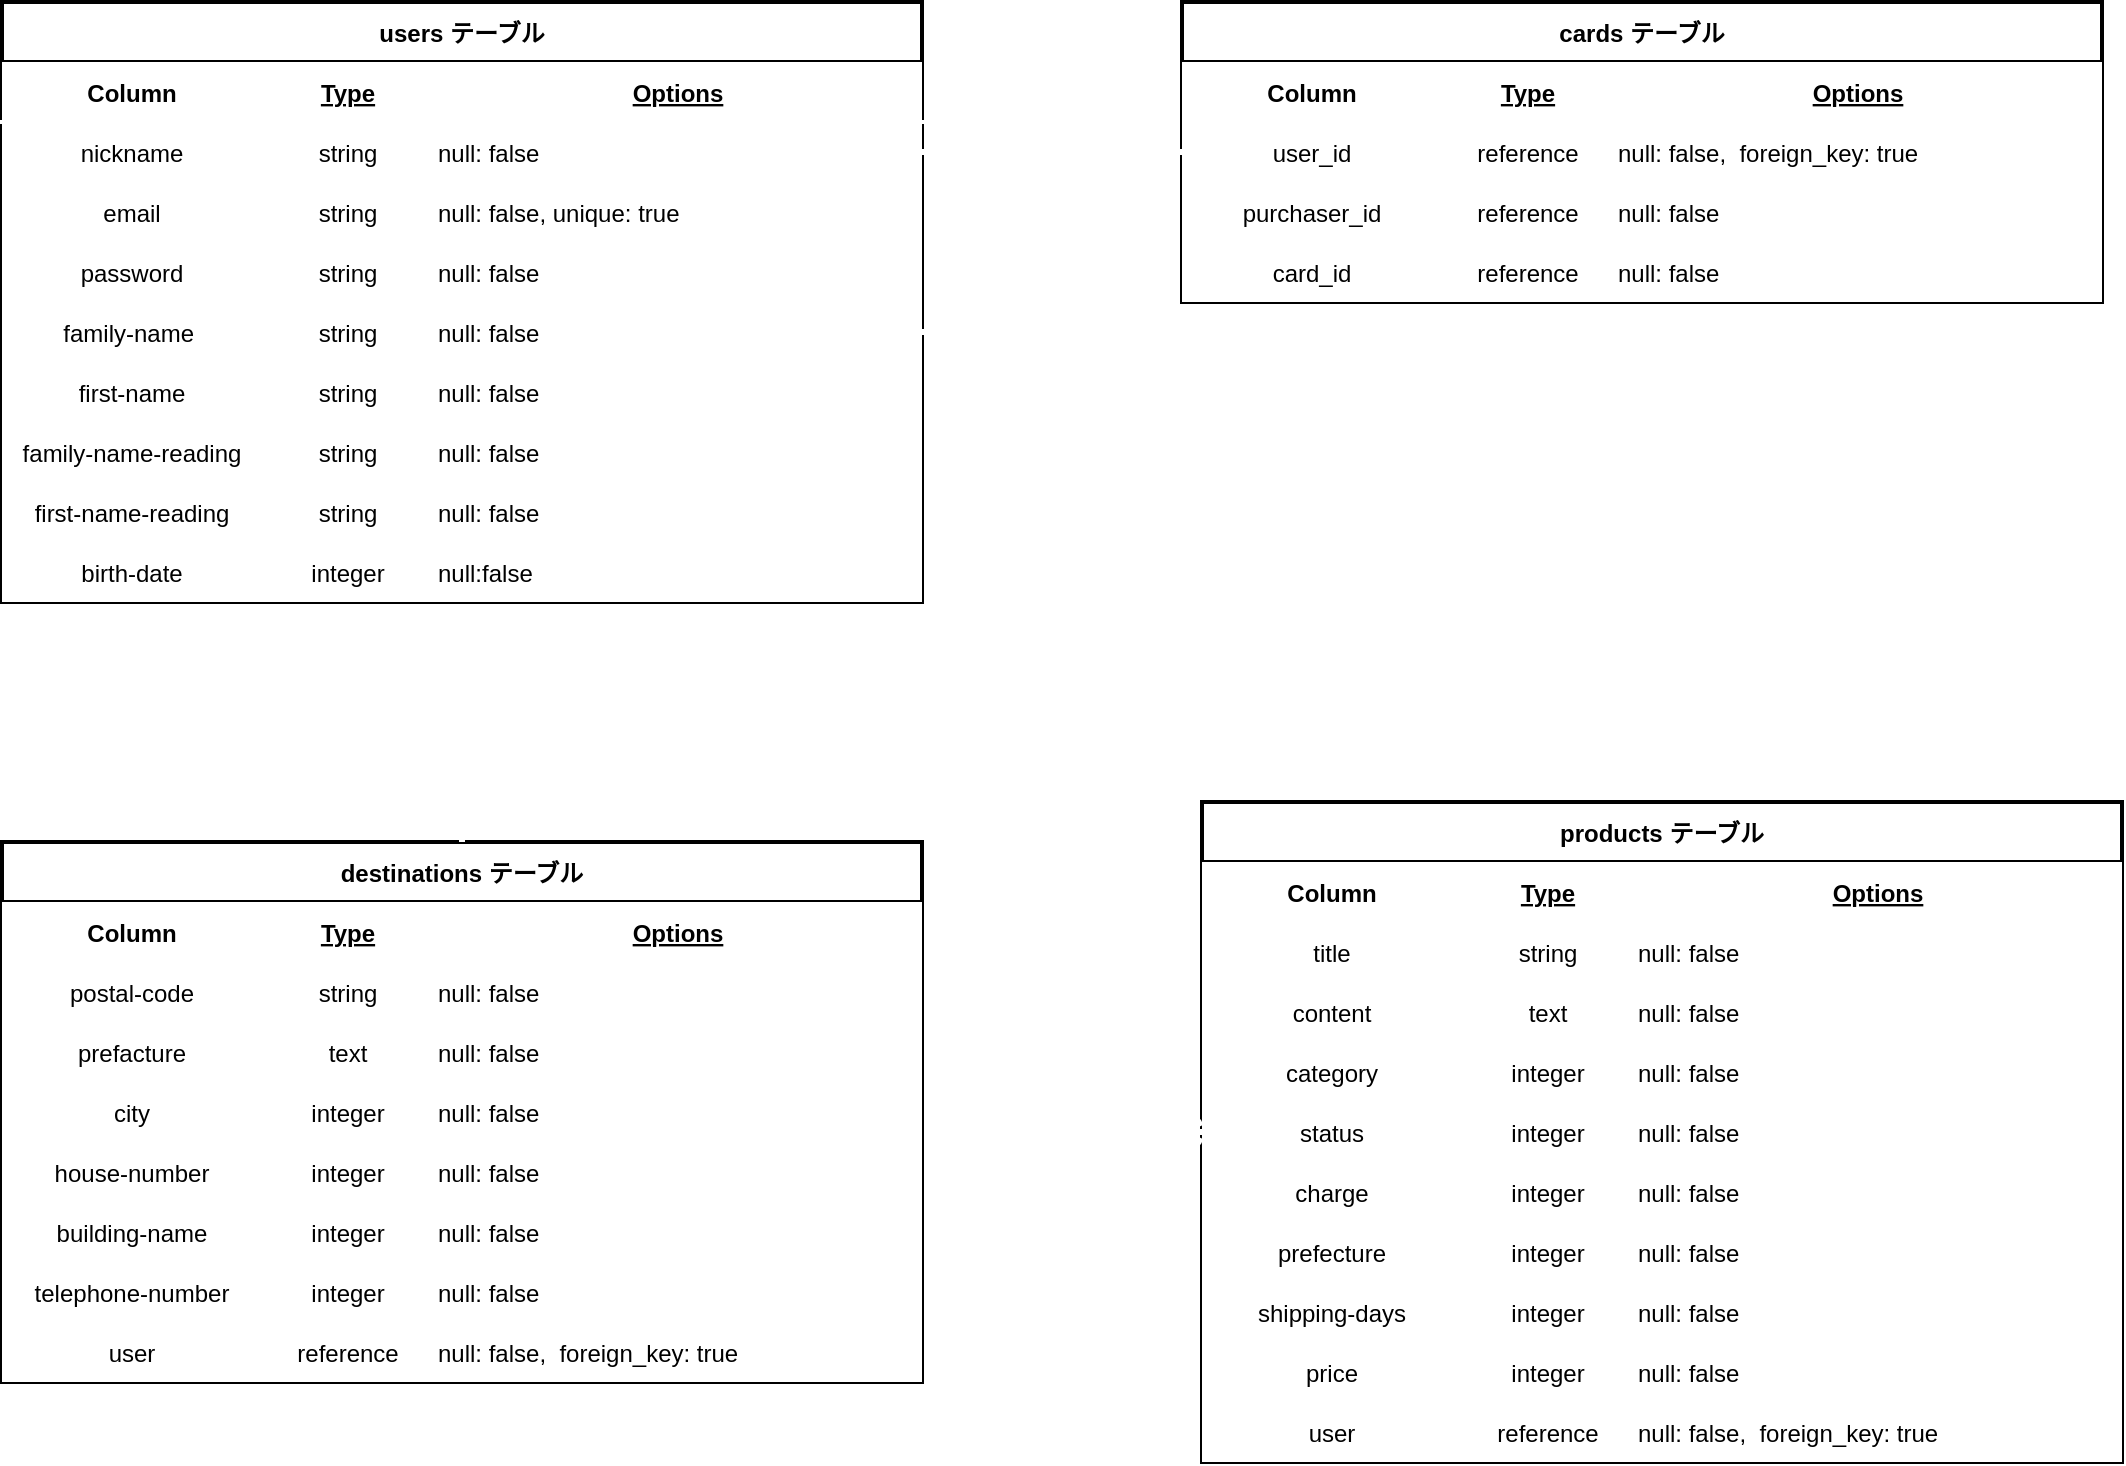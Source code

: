 <mxfile>
    <diagram id="tLEwSPBX2XLxRTHrnTl1" name="ページ1">
        <mxGraphModel dx="604" dy="427" grid="1" gridSize="10" guides="1" tooltips="1" connect="1" arrows="1" fold="1" page="1" pageScale="1" pageWidth="827" pageHeight="1169" math="0" shadow="0">
            <root>
                <mxCell id="0"/>
                <mxCell id="1" parent="0"/>
                <mxCell id="2" value="users テーブル" style="shape=table;startSize=30;container=1;collapsible=1;childLayout=tableLayout;fixedRows=1;rowLines=0;fontStyle=1;align=center;resizeLast=1;strokeWidth=2;" vertex="1" parent="1">
                    <mxGeometry x="20" y="40" width="460" height="300" as="geometry">
                        <mxRectangle x="20" y="40" width="120" height="30" as="alternateBounds"/>
                    </mxGeometry>
                </mxCell>
                <mxCell id="3" value="" style="shape=partialRectangle;collapsible=0;dropTarget=0;pointerEvents=0;top=0;left=0;bottom=1;right=0;points=[[0,0.5],[1,0.5]];portConstraint=eastwest;strokeWidth=2;strokeColor=#FFFFFF;" vertex="1" parent="2">
                    <mxGeometry y="30" width="460" height="30" as="geometry"/>
                </mxCell>
                <mxCell id="4" value="Column" style="shape=partialRectangle;connectable=0;top=0;left=0;bottom=0;right=0;fontStyle=1;overflow=hidden;strokeWidth=2;" vertex="1" parent="3">
                    <mxGeometry width="130" height="30" as="geometry">
                        <mxRectangle width="130" height="30" as="alternateBounds"/>
                    </mxGeometry>
                </mxCell>
                <mxCell id="5" value="Type" style="shape=partialRectangle;connectable=0;top=0;left=0;bottom=0;right=0;align=center;spacingLeft=6;fontStyle=5;overflow=hidden;shadow=0;strokeWidth=2;" vertex="1" parent="3">
                    <mxGeometry x="130" width="80" height="30" as="geometry">
                        <mxRectangle width="80" height="30" as="alternateBounds"/>
                    </mxGeometry>
                </mxCell>
                <mxCell id="24" value="Options" style="shape=partialRectangle;connectable=0;top=0;left=0;bottom=0;right=0;align=center;spacingLeft=6;fontStyle=5;overflow=hidden;strokeWidth=2;strokeColor=default;perimeterSpacing=2;" vertex="1" parent="3">
                    <mxGeometry x="210" width="250" height="30" as="geometry">
                        <mxRectangle width="250" height="30" as="alternateBounds"/>
                    </mxGeometry>
                </mxCell>
                <mxCell id="6" value="" style="shape=partialRectangle;collapsible=0;dropTarget=0;pointerEvents=0;top=0;left=0;bottom=0;right=0;points=[[0,0.5],[1,0.5]];portConstraint=eastwest;strokeWidth=2;" vertex="1" parent="2">
                    <mxGeometry y="60" width="460" height="30" as="geometry"/>
                </mxCell>
                <mxCell id="7" value="nickname" style="shape=partialRectangle;connectable=0;top=0;left=0;bottom=0;right=0;editable=1;overflow=hidden;strokeWidth=2;" vertex="1" parent="6">
                    <mxGeometry width="130" height="30" as="geometry">
                        <mxRectangle width="130" height="30" as="alternateBounds"/>
                    </mxGeometry>
                </mxCell>
                <mxCell id="8" value="string" style="shape=partialRectangle;connectable=0;top=0;left=0;bottom=0;right=0;align=center;spacingLeft=6;overflow=hidden;strokeWidth=2;" vertex="1" parent="6">
                    <mxGeometry x="130" width="80" height="30" as="geometry">
                        <mxRectangle width="80" height="30" as="alternateBounds"/>
                    </mxGeometry>
                </mxCell>
                <mxCell id="25" value="null: false" style="shape=partialRectangle;connectable=0;top=0;left=0;bottom=0;right=0;align=left;spacingLeft=6;overflow=hidden;strokeWidth=2;" vertex="1" parent="6">
                    <mxGeometry x="210" width="250" height="30" as="geometry">
                        <mxRectangle width="250" height="30" as="alternateBounds"/>
                    </mxGeometry>
                </mxCell>
                <mxCell id="9" value="" style="shape=partialRectangle;collapsible=0;dropTarget=0;pointerEvents=0;top=0;left=0;bottom=0;right=0;points=[[0,0.5],[1,0.5]];portConstraint=eastwest;strokeWidth=2;" vertex="1" parent="2">
                    <mxGeometry y="90" width="460" height="30" as="geometry"/>
                </mxCell>
                <mxCell id="10" value="email" style="shape=partialRectangle;connectable=0;top=0;left=0;bottom=0;right=0;editable=1;overflow=hidden;strokeWidth=2;" vertex="1" parent="9">
                    <mxGeometry width="130" height="30" as="geometry">
                        <mxRectangle width="130" height="30" as="alternateBounds"/>
                    </mxGeometry>
                </mxCell>
                <mxCell id="11" value="string" style="shape=partialRectangle;connectable=0;top=0;left=0;bottom=0;right=0;align=center;spacingLeft=6;overflow=hidden;strokeWidth=2;" vertex="1" parent="9">
                    <mxGeometry x="130" width="80" height="30" as="geometry">
                        <mxRectangle width="80" height="30" as="alternateBounds"/>
                    </mxGeometry>
                </mxCell>
                <mxCell id="26" value="null: false, unique: true" style="shape=partialRectangle;connectable=0;top=0;left=0;bottom=0;right=0;align=left;spacingLeft=6;overflow=hidden;strokeWidth=2;" vertex="1" parent="9">
                    <mxGeometry x="210" width="250" height="30" as="geometry">
                        <mxRectangle width="250" height="30" as="alternateBounds"/>
                    </mxGeometry>
                </mxCell>
                <mxCell id="12" value="" style="shape=partialRectangle;collapsible=0;dropTarget=0;pointerEvents=0;top=0;left=0;bottom=0;right=0;points=[[0,0.5],[1,0.5]];portConstraint=eastwest;strokeWidth=2;" vertex="1" parent="2">
                    <mxGeometry y="120" width="460" height="30" as="geometry"/>
                </mxCell>
                <mxCell id="13" value="password" style="shape=partialRectangle;connectable=0;top=0;left=0;bottom=0;right=0;editable=1;overflow=hidden;strokeWidth=2;" vertex="1" parent="12">
                    <mxGeometry width="130" height="30" as="geometry">
                        <mxRectangle width="130" height="30" as="alternateBounds"/>
                    </mxGeometry>
                </mxCell>
                <mxCell id="14" value="string" style="shape=partialRectangle;connectable=0;top=0;left=0;bottom=0;right=0;align=center;spacingLeft=6;overflow=hidden;strokeWidth=2;" vertex="1" parent="12">
                    <mxGeometry x="130" width="80" height="30" as="geometry">
                        <mxRectangle width="80" height="30" as="alternateBounds"/>
                    </mxGeometry>
                </mxCell>
                <mxCell id="27" value="null: false" style="shape=partialRectangle;connectable=0;top=0;left=0;bottom=0;right=0;align=left;spacingLeft=6;overflow=hidden;strokeWidth=2;" vertex="1" parent="12">
                    <mxGeometry x="210" width="250" height="30" as="geometry">
                        <mxRectangle width="250" height="30" as="alternateBounds"/>
                    </mxGeometry>
                </mxCell>
                <mxCell id="15" style="shape=partialRectangle;collapsible=0;dropTarget=0;pointerEvents=0;top=0;left=0;bottom=0;right=0;points=[[0,0.5],[1,0.5]];portConstraint=eastwest;strokeWidth=2;" vertex="1" parent="2">
                    <mxGeometry y="150" width="460" height="30" as="geometry"/>
                </mxCell>
                <mxCell id="16" value="family-name " style="shape=partialRectangle;connectable=0;top=0;left=0;bottom=0;right=0;editable=1;overflow=hidden;strokeWidth=2;" vertex="1" parent="15">
                    <mxGeometry width="130" height="30" as="geometry">
                        <mxRectangle width="130" height="30" as="alternateBounds"/>
                    </mxGeometry>
                </mxCell>
                <mxCell id="17" value="string" style="shape=partialRectangle;connectable=0;top=0;left=0;bottom=0;right=0;align=center;spacingLeft=6;overflow=hidden;strokeWidth=2;" vertex="1" parent="15">
                    <mxGeometry x="130" width="80" height="30" as="geometry">
                        <mxRectangle width="80" height="30" as="alternateBounds"/>
                    </mxGeometry>
                </mxCell>
                <mxCell id="28" value="null: false" style="shape=partialRectangle;connectable=0;top=0;left=0;bottom=0;right=0;align=left;spacingLeft=6;overflow=hidden;strokeWidth=2;" vertex="1" parent="15">
                    <mxGeometry x="210" width="250" height="30" as="geometry">
                        <mxRectangle width="250" height="30" as="alternateBounds"/>
                    </mxGeometry>
                </mxCell>
                <mxCell id="21" style="shape=partialRectangle;collapsible=0;dropTarget=0;pointerEvents=0;top=0;left=0;bottom=0;right=0;points=[[0,0.5],[1,0.5]];portConstraint=eastwest;strokeWidth=2;" vertex="1" parent="2">
                    <mxGeometry y="180" width="460" height="30" as="geometry"/>
                </mxCell>
                <mxCell id="22" value="first-name" style="shape=partialRectangle;connectable=0;top=0;left=0;bottom=0;right=0;editable=1;overflow=hidden;strokeWidth=2;" vertex="1" parent="21">
                    <mxGeometry width="130" height="30" as="geometry">
                        <mxRectangle width="130" height="30" as="alternateBounds"/>
                    </mxGeometry>
                </mxCell>
                <mxCell id="23" value="string" style="shape=partialRectangle;connectable=0;top=0;left=0;bottom=0;right=0;align=center;spacingLeft=6;overflow=hidden;strokeWidth=2;" vertex="1" parent="21">
                    <mxGeometry x="130" width="80" height="30" as="geometry">
                        <mxRectangle width="80" height="30" as="alternateBounds"/>
                    </mxGeometry>
                </mxCell>
                <mxCell id="29" value="null: false" style="shape=partialRectangle;connectable=0;top=0;left=0;bottom=0;right=0;align=left;spacingLeft=6;overflow=hidden;strokeWidth=2;" vertex="1" parent="21">
                    <mxGeometry x="210" width="250" height="30" as="geometry">
                        <mxRectangle width="250" height="30" as="alternateBounds"/>
                    </mxGeometry>
                </mxCell>
                <mxCell id="18" style="shape=partialRectangle;collapsible=0;dropTarget=0;pointerEvents=0;top=0;left=0;bottom=0;right=0;points=[[0,0.5],[1,0.5]];portConstraint=eastwest;strokeWidth=2;" vertex="1" parent="2">
                    <mxGeometry y="210" width="460" height="30" as="geometry"/>
                </mxCell>
                <mxCell id="19" value="family-name-reading" style="shape=partialRectangle;connectable=0;top=0;left=0;bottom=0;right=0;editable=1;overflow=hidden;strokeWidth=2;" vertex="1" parent="18">
                    <mxGeometry width="130" height="30" as="geometry">
                        <mxRectangle width="130" height="30" as="alternateBounds"/>
                    </mxGeometry>
                </mxCell>
                <mxCell id="20" value="string" style="shape=partialRectangle;connectable=0;top=0;left=0;bottom=0;right=0;align=center;spacingLeft=6;overflow=hidden;strokeWidth=2;" vertex="1" parent="18">
                    <mxGeometry x="130" width="80" height="30" as="geometry">
                        <mxRectangle width="80" height="30" as="alternateBounds"/>
                    </mxGeometry>
                </mxCell>
                <mxCell id="30" value="null: false" style="shape=partialRectangle;connectable=0;top=0;left=0;bottom=0;right=0;align=left;spacingLeft=6;overflow=hidden;strokeWidth=2;" vertex="1" parent="18">
                    <mxGeometry x="210" width="250" height="30" as="geometry">
                        <mxRectangle width="250" height="30" as="alternateBounds"/>
                    </mxGeometry>
                </mxCell>
                <mxCell id="59" style="shape=partialRectangle;collapsible=0;dropTarget=0;pointerEvents=0;top=0;left=0;bottom=0;right=0;points=[[0,0.5],[1,0.5]];portConstraint=eastwest;strokeWidth=2;" vertex="1" parent="2">
                    <mxGeometry y="240" width="460" height="30" as="geometry"/>
                </mxCell>
                <mxCell id="60" value="first-name-reading" style="shape=partialRectangle;connectable=0;top=0;left=0;bottom=0;right=0;editable=1;overflow=hidden;strokeWidth=2;" vertex="1" parent="59">
                    <mxGeometry width="130" height="30" as="geometry">
                        <mxRectangle width="130" height="30" as="alternateBounds"/>
                    </mxGeometry>
                </mxCell>
                <mxCell id="61" value="string" style="shape=partialRectangle;connectable=0;top=0;left=0;bottom=0;right=0;align=center;spacingLeft=6;overflow=hidden;strokeWidth=2;" vertex="1" parent="59">
                    <mxGeometry x="130" width="80" height="30" as="geometry">
                        <mxRectangle width="80" height="30" as="alternateBounds"/>
                    </mxGeometry>
                </mxCell>
                <mxCell id="62" value="null: false" style="shape=partialRectangle;connectable=0;top=0;left=0;bottom=0;right=0;align=left;spacingLeft=6;overflow=hidden;strokeWidth=2;" vertex="1" parent="59">
                    <mxGeometry x="210" width="250" height="30" as="geometry">
                        <mxRectangle width="250" height="30" as="alternateBounds"/>
                    </mxGeometry>
                </mxCell>
                <mxCell id="63" style="shape=partialRectangle;collapsible=0;dropTarget=0;pointerEvents=0;top=0;left=0;bottom=0;right=0;points=[[0,0.5],[1,0.5]];portConstraint=eastwest;strokeWidth=2;" vertex="1" parent="2">
                    <mxGeometry y="270" width="460" height="30" as="geometry"/>
                </mxCell>
                <mxCell id="64" value="birth-date" style="shape=partialRectangle;connectable=0;top=0;left=0;bottom=0;right=0;editable=1;overflow=hidden;strokeWidth=2;" vertex="1" parent="63">
                    <mxGeometry width="130" height="30" as="geometry">
                        <mxRectangle width="130" height="30" as="alternateBounds"/>
                    </mxGeometry>
                </mxCell>
                <mxCell id="65" value="integer" style="shape=partialRectangle;connectable=0;top=0;left=0;bottom=0;right=0;align=center;spacingLeft=6;overflow=hidden;strokeWidth=2;" vertex="1" parent="63">
                    <mxGeometry x="130" width="80" height="30" as="geometry">
                        <mxRectangle width="80" height="30" as="alternateBounds"/>
                    </mxGeometry>
                </mxCell>
                <mxCell id="66" value="null:false" style="shape=partialRectangle;connectable=0;top=0;left=0;bottom=0;right=0;align=left;spacingLeft=6;overflow=hidden;strokeWidth=2;" vertex="1" parent="63">
                    <mxGeometry x="210" width="250" height="30" as="geometry">
                        <mxRectangle width="250" height="30" as="alternateBounds"/>
                    </mxGeometry>
                </mxCell>
                <mxCell id="67" value="products テーブル" style="shape=table;startSize=30;container=1;collapsible=1;childLayout=tableLayout;fixedRows=1;rowLines=0;fontStyle=1;align=center;resizeLast=1;strokeWidth=2;" vertex="1" parent="1">
                    <mxGeometry x="620" y="440" width="460" height="330" as="geometry"/>
                </mxCell>
                <mxCell id="68" value="" style="shape=partialRectangle;collapsible=0;dropTarget=0;pointerEvents=0;top=0;left=0;bottom=1;right=0;points=[[0,0.5],[1,0.5]];portConstraint=eastwest;strokeWidth=2;" vertex="1" parent="67">
                    <mxGeometry y="30" width="460" height="30" as="geometry"/>
                </mxCell>
                <mxCell id="69" value="Column" style="shape=partialRectangle;connectable=0;top=0;left=0;bottom=0;right=0;fontStyle=1;overflow=hidden;strokeWidth=2;" vertex="1" parent="68">
                    <mxGeometry width="130" height="30" as="geometry">
                        <mxRectangle width="130" height="30" as="alternateBounds"/>
                    </mxGeometry>
                </mxCell>
                <mxCell id="70" value="Type" style="shape=partialRectangle;connectable=0;top=0;left=0;bottom=0;right=0;align=center;spacingLeft=6;fontStyle=5;overflow=hidden;shadow=0;strokeWidth=2;" vertex="1" parent="68">
                    <mxGeometry x="130" width="80" height="30" as="geometry">
                        <mxRectangle width="80" height="30" as="alternateBounds"/>
                    </mxGeometry>
                </mxCell>
                <mxCell id="71" value="Options" style="shape=partialRectangle;connectable=0;top=0;left=0;bottom=0;right=0;align=center;spacingLeft=6;fontStyle=5;overflow=hidden;strokeWidth=2;" vertex="1" parent="68">
                    <mxGeometry x="210" width="250" height="30" as="geometry">
                        <mxRectangle width="250" height="30" as="alternateBounds"/>
                    </mxGeometry>
                </mxCell>
                <mxCell id="72" value="" style="shape=partialRectangle;collapsible=0;dropTarget=0;pointerEvents=0;top=0;left=0;bottom=0;right=0;points=[[0,0.5],[1,0.5]];portConstraint=eastwest;strokeWidth=2;" vertex="1" parent="67">
                    <mxGeometry y="60" width="460" height="30" as="geometry"/>
                </mxCell>
                <mxCell id="73" value="title" style="shape=partialRectangle;connectable=0;top=0;left=0;bottom=0;right=0;editable=1;overflow=hidden;strokeWidth=2;" vertex="1" parent="72">
                    <mxGeometry width="130" height="30" as="geometry">
                        <mxRectangle width="130" height="30" as="alternateBounds"/>
                    </mxGeometry>
                </mxCell>
                <mxCell id="74" value="string" style="shape=partialRectangle;connectable=0;top=0;left=0;bottom=0;right=0;align=center;spacingLeft=6;overflow=hidden;strokeWidth=2;" vertex="1" parent="72">
                    <mxGeometry x="130" width="80" height="30" as="geometry">
                        <mxRectangle width="80" height="30" as="alternateBounds"/>
                    </mxGeometry>
                </mxCell>
                <mxCell id="75" value="null: false" style="shape=partialRectangle;connectable=0;top=0;left=0;bottom=0;right=0;align=left;spacingLeft=6;overflow=hidden;strokeWidth=2;" vertex="1" parent="72">
                    <mxGeometry x="210" width="250" height="30" as="geometry">
                        <mxRectangle width="250" height="30" as="alternateBounds"/>
                    </mxGeometry>
                </mxCell>
                <mxCell id="76" value="" style="shape=partialRectangle;collapsible=0;dropTarget=0;pointerEvents=0;top=0;left=0;bottom=0;right=0;points=[[0,0.5],[1,0.5]];portConstraint=eastwest;strokeWidth=2;" vertex="1" parent="67">
                    <mxGeometry y="90" width="460" height="30" as="geometry"/>
                </mxCell>
                <mxCell id="77" value="content" style="shape=partialRectangle;connectable=0;top=0;left=0;bottom=0;right=0;editable=1;overflow=hidden;strokeWidth=2;" vertex="1" parent="76">
                    <mxGeometry width="130" height="30" as="geometry">
                        <mxRectangle width="130" height="30" as="alternateBounds"/>
                    </mxGeometry>
                </mxCell>
                <mxCell id="78" value="text" style="shape=partialRectangle;connectable=0;top=0;left=0;bottom=0;right=0;align=center;spacingLeft=6;overflow=hidden;strokeWidth=2;" vertex="1" parent="76">
                    <mxGeometry x="130" width="80" height="30" as="geometry">
                        <mxRectangle width="80" height="30" as="alternateBounds"/>
                    </mxGeometry>
                </mxCell>
                <mxCell id="79" value="null: false" style="shape=partialRectangle;connectable=0;top=0;left=0;bottom=0;right=0;align=left;spacingLeft=6;overflow=hidden;strokeWidth=2;" vertex="1" parent="76">
                    <mxGeometry x="210" width="250" height="30" as="geometry">
                        <mxRectangle width="250" height="30" as="alternateBounds"/>
                    </mxGeometry>
                </mxCell>
                <mxCell id="80" value="" style="shape=partialRectangle;collapsible=0;dropTarget=0;pointerEvents=0;top=0;left=0;bottom=0;right=0;points=[[0,0.5],[1,0.5]];portConstraint=eastwest;strokeWidth=2;" vertex="1" parent="67">
                    <mxGeometry y="120" width="460" height="30" as="geometry"/>
                </mxCell>
                <mxCell id="81" value="category" style="shape=partialRectangle;connectable=0;top=0;left=0;bottom=0;right=0;editable=1;overflow=hidden;strokeWidth=2;" vertex="1" parent="80">
                    <mxGeometry width="130" height="30" as="geometry">
                        <mxRectangle width="130" height="30" as="alternateBounds"/>
                    </mxGeometry>
                </mxCell>
                <mxCell id="82" value="integer" style="shape=partialRectangle;connectable=0;top=0;left=0;bottom=0;right=0;align=center;spacingLeft=6;overflow=hidden;strokeWidth=2;" vertex="1" parent="80">
                    <mxGeometry x="130" width="80" height="30" as="geometry">
                        <mxRectangle width="80" height="30" as="alternateBounds"/>
                    </mxGeometry>
                </mxCell>
                <mxCell id="83" value="null: false" style="shape=partialRectangle;connectable=0;top=0;left=0;bottom=0;right=0;align=left;spacingLeft=6;overflow=hidden;strokeWidth=2;" vertex="1" parent="80">
                    <mxGeometry x="210" width="250" height="30" as="geometry">
                        <mxRectangle width="250" height="30" as="alternateBounds"/>
                    </mxGeometry>
                </mxCell>
                <mxCell id="84" style="shape=partialRectangle;collapsible=0;dropTarget=0;pointerEvents=0;top=0;left=0;bottom=0;right=0;points=[[0,0.5],[1,0.5]];portConstraint=eastwest;strokeWidth=2;" vertex="1" parent="67">
                    <mxGeometry y="150" width="460" height="30" as="geometry"/>
                </mxCell>
                <mxCell id="85" value="status" style="shape=partialRectangle;connectable=0;top=0;left=0;bottom=0;right=0;editable=1;overflow=hidden;strokeWidth=2;" vertex="1" parent="84">
                    <mxGeometry width="130" height="30" as="geometry">
                        <mxRectangle width="130" height="30" as="alternateBounds"/>
                    </mxGeometry>
                </mxCell>
                <mxCell id="86" value="integer" style="shape=partialRectangle;connectable=0;top=0;left=0;bottom=0;right=0;align=center;spacingLeft=6;overflow=hidden;strokeWidth=2;" vertex="1" parent="84">
                    <mxGeometry x="130" width="80" height="30" as="geometry">
                        <mxRectangle width="80" height="30" as="alternateBounds"/>
                    </mxGeometry>
                </mxCell>
                <mxCell id="87" value="null: false" style="shape=partialRectangle;connectable=0;top=0;left=0;bottom=0;right=0;align=left;spacingLeft=6;overflow=hidden;strokeWidth=2;" vertex="1" parent="84">
                    <mxGeometry x="210" width="250" height="30" as="geometry">
                        <mxRectangle width="250" height="30" as="alternateBounds"/>
                    </mxGeometry>
                </mxCell>
                <mxCell id="88" style="shape=partialRectangle;collapsible=0;dropTarget=0;pointerEvents=0;top=0;left=0;bottom=0;right=0;points=[[0,0.5],[1,0.5]];portConstraint=eastwest;strokeWidth=2;" vertex="1" parent="67">
                    <mxGeometry y="180" width="460" height="30" as="geometry"/>
                </mxCell>
                <mxCell id="89" value="charge" style="shape=partialRectangle;connectable=0;top=0;left=0;bottom=0;right=0;editable=1;overflow=hidden;strokeWidth=2;" vertex="1" parent="88">
                    <mxGeometry width="130" height="30" as="geometry">
                        <mxRectangle width="130" height="30" as="alternateBounds"/>
                    </mxGeometry>
                </mxCell>
                <mxCell id="90" value="integer" style="shape=partialRectangle;connectable=0;top=0;left=0;bottom=0;right=0;align=center;spacingLeft=6;overflow=hidden;strokeWidth=2;" vertex="1" parent="88">
                    <mxGeometry x="130" width="80" height="30" as="geometry">
                        <mxRectangle width="80" height="30" as="alternateBounds"/>
                    </mxGeometry>
                </mxCell>
                <mxCell id="91" value="null: false" style="shape=partialRectangle;connectable=0;top=0;left=0;bottom=0;right=0;align=left;spacingLeft=6;overflow=hidden;strokeWidth=2;" vertex="1" parent="88">
                    <mxGeometry x="210" width="250" height="30" as="geometry">
                        <mxRectangle width="250" height="30" as="alternateBounds"/>
                    </mxGeometry>
                </mxCell>
                <mxCell id="92" style="shape=partialRectangle;collapsible=0;dropTarget=0;pointerEvents=0;top=0;left=0;bottom=0;right=0;points=[[0,0.5],[1,0.5]];portConstraint=eastwest;strokeWidth=2;" vertex="1" parent="67">
                    <mxGeometry y="210" width="460" height="30" as="geometry"/>
                </mxCell>
                <mxCell id="93" value="prefecture" style="shape=partialRectangle;connectable=0;top=0;left=0;bottom=0;right=0;editable=1;overflow=hidden;strokeWidth=2;" vertex="1" parent="92">
                    <mxGeometry width="130" height="30" as="geometry">
                        <mxRectangle width="130" height="30" as="alternateBounds"/>
                    </mxGeometry>
                </mxCell>
                <mxCell id="94" value="integer" style="shape=partialRectangle;connectable=0;top=0;left=0;bottom=0;right=0;align=center;spacingLeft=6;overflow=hidden;strokeWidth=2;" vertex="1" parent="92">
                    <mxGeometry x="130" width="80" height="30" as="geometry">
                        <mxRectangle width="80" height="30" as="alternateBounds"/>
                    </mxGeometry>
                </mxCell>
                <mxCell id="95" value="null: false" style="shape=partialRectangle;connectable=0;top=0;left=0;bottom=0;right=0;align=left;spacingLeft=6;overflow=hidden;strokeWidth=2;" vertex="1" parent="92">
                    <mxGeometry x="210" width="250" height="30" as="geometry">
                        <mxRectangle width="250" height="30" as="alternateBounds"/>
                    </mxGeometry>
                </mxCell>
                <mxCell id="96" style="shape=partialRectangle;collapsible=0;dropTarget=0;pointerEvents=0;top=0;left=0;bottom=0;right=0;points=[[0,0.5],[1,0.5]];portConstraint=eastwest;strokeWidth=2;" vertex="1" parent="67">
                    <mxGeometry y="240" width="460" height="30" as="geometry"/>
                </mxCell>
                <mxCell id="97" value="shipping-days" style="shape=partialRectangle;connectable=0;top=0;left=0;bottom=0;right=0;editable=1;overflow=hidden;strokeWidth=2;" vertex="1" parent="96">
                    <mxGeometry width="130" height="30" as="geometry">
                        <mxRectangle width="130" height="30" as="alternateBounds"/>
                    </mxGeometry>
                </mxCell>
                <mxCell id="98" value="integer" style="shape=partialRectangle;connectable=0;top=0;left=0;bottom=0;right=0;align=center;spacingLeft=6;overflow=hidden;strokeWidth=2;" vertex="1" parent="96">
                    <mxGeometry x="130" width="80" height="30" as="geometry">
                        <mxRectangle width="80" height="30" as="alternateBounds"/>
                    </mxGeometry>
                </mxCell>
                <mxCell id="99" value="null: false" style="shape=partialRectangle;connectable=0;top=0;left=0;bottom=0;right=0;align=left;spacingLeft=6;overflow=hidden;strokeWidth=2;" vertex="1" parent="96">
                    <mxGeometry x="210" width="250" height="30" as="geometry">
                        <mxRectangle width="250" height="30" as="alternateBounds"/>
                    </mxGeometry>
                </mxCell>
                <mxCell id="100" style="shape=partialRectangle;collapsible=0;dropTarget=0;pointerEvents=0;top=0;left=0;bottom=0;right=0;points=[[0,0.5],[1,0.5]];portConstraint=eastwest;strokeWidth=2;" vertex="1" parent="67">
                    <mxGeometry y="270" width="460" height="30" as="geometry"/>
                </mxCell>
                <mxCell id="101" value="price" style="shape=partialRectangle;connectable=0;top=0;left=0;bottom=0;right=0;editable=1;overflow=hidden;strokeWidth=2;" vertex="1" parent="100">
                    <mxGeometry width="130" height="30" as="geometry">
                        <mxRectangle width="130" height="30" as="alternateBounds"/>
                    </mxGeometry>
                </mxCell>
                <mxCell id="102" value="integer" style="shape=partialRectangle;connectable=0;top=0;left=0;bottom=0;right=0;align=center;spacingLeft=6;overflow=hidden;strokeWidth=2;" vertex="1" parent="100">
                    <mxGeometry x="130" width="80" height="30" as="geometry">
                        <mxRectangle width="80" height="30" as="alternateBounds"/>
                    </mxGeometry>
                </mxCell>
                <mxCell id="103" value="null: false" style="shape=partialRectangle;connectable=0;top=0;left=0;bottom=0;right=0;align=left;spacingLeft=6;overflow=hidden;strokeWidth=2;" vertex="1" parent="100">
                    <mxGeometry x="210" width="250" height="30" as="geometry">
                        <mxRectangle width="250" height="30" as="alternateBounds"/>
                    </mxGeometry>
                </mxCell>
                <mxCell id="104" style="shape=partialRectangle;collapsible=0;dropTarget=0;pointerEvents=0;top=0;left=0;bottom=0;right=0;points=[[0,0.5],[1,0.5]];portConstraint=eastwest;strokeWidth=2;" vertex="1" parent="67">
                    <mxGeometry y="300" width="460" height="30" as="geometry"/>
                </mxCell>
                <mxCell id="105" value="user" style="shape=partialRectangle;connectable=0;top=0;left=0;bottom=0;right=0;editable=1;overflow=hidden;strokeWidth=2;" vertex="1" parent="104">
                    <mxGeometry width="130" height="30" as="geometry">
                        <mxRectangle width="130" height="30" as="alternateBounds"/>
                    </mxGeometry>
                </mxCell>
                <mxCell id="106" value="reference" style="shape=partialRectangle;connectable=0;top=0;left=0;bottom=0;right=0;align=center;spacingLeft=6;overflow=hidden;strokeWidth=2;" vertex="1" parent="104">
                    <mxGeometry x="130" width="80" height="30" as="geometry">
                        <mxRectangle width="80" height="30" as="alternateBounds"/>
                    </mxGeometry>
                </mxCell>
                <mxCell id="107" value="null: false,  foreign_key: true" style="shape=partialRectangle;connectable=0;top=0;left=0;bottom=0;right=0;align=left;spacingLeft=6;overflow=hidden;strokeWidth=2;" vertex="1" parent="104">
                    <mxGeometry x="210" width="250" height="30" as="geometry">
                        <mxRectangle width="250" height="30" as="alternateBounds"/>
                    </mxGeometry>
                </mxCell>
                <mxCell id="108" value="destinations テーブル" style="shape=table;startSize=30;container=1;collapsible=1;childLayout=tableLayout;fixedRows=1;rowLines=0;fontStyle=1;align=center;resizeLast=1;strokeWidth=2;" vertex="1" parent="1">
                    <mxGeometry x="20" y="460" width="460" height="270" as="geometry"/>
                </mxCell>
                <mxCell id="109" value="" style="shape=partialRectangle;collapsible=0;dropTarget=0;pointerEvents=0;top=0;left=0;bottom=1;right=0;points=[[0,0.5],[1,0.5]];portConstraint=eastwest;strokeWidth=2;" vertex="1" parent="108">
                    <mxGeometry y="30" width="460" height="30" as="geometry"/>
                </mxCell>
                <mxCell id="110" value="Column" style="shape=partialRectangle;connectable=0;top=0;left=0;bottom=0;right=0;fontStyle=1;overflow=hidden;strokeWidth=2;" vertex="1" parent="109">
                    <mxGeometry width="130" height="30" as="geometry">
                        <mxRectangle width="130" height="30" as="alternateBounds"/>
                    </mxGeometry>
                </mxCell>
                <mxCell id="111" value="Type" style="shape=partialRectangle;connectable=0;top=0;left=0;bottom=0;right=0;align=center;spacingLeft=6;fontStyle=5;overflow=hidden;shadow=0;strokeWidth=2;" vertex="1" parent="109">
                    <mxGeometry x="130" width="80" height="30" as="geometry">
                        <mxRectangle width="80" height="30" as="alternateBounds"/>
                    </mxGeometry>
                </mxCell>
                <mxCell id="112" value="Options" style="shape=partialRectangle;connectable=0;top=0;left=0;bottom=0;right=0;align=center;spacingLeft=6;fontStyle=5;overflow=hidden;strokeWidth=2;" vertex="1" parent="109">
                    <mxGeometry x="210" width="250" height="30" as="geometry">
                        <mxRectangle width="250" height="30" as="alternateBounds"/>
                    </mxGeometry>
                </mxCell>
                <mxCell id="113" value="" style="shape=partialRectangle;collapsible=0;dropTarget=0;pointerEvents=0;top=0;left=0;bottom=0;right=0;points=[[0,0.5],[1,0.5]];portConstraint=eastwest;strokeWidth=2;" vertex="1" parent="108">
                    <mxGeometry y="60" width="460" height="30" as="geometry"/>
                </mxCell>
                <mxCell id="114" value="postal-code" style="shape=partialRectangle;connectable=0;top=0;left=0;bottom=0;right=0;editable=1;overflow=hidden;strokeWidth=2;" vertex="1" parent="113">
                    <mxGeometry width="130" height="30" as="geometry">
                        <mxRectangle width="130" height="30" as="alternateBounds"/>
                    </mxGeometry>
                </mxCell>
                <mxCell id="115" value="string" style="shape=partialRectangle;connectable=0;top=0;left=0;bottom=0;right=0;align=center;spacingLeft=6;overflow=hidden;strokeWidth=2;" vertex="1" parent="113">
                    <mxGeometry x="130" width="80" height="30" as="geometry">
                        <mxRectangle width="80" height="30" as="alternateBounds"/>
                    </mxGeometry>
                </mxCell>
                <mxCell id="116" value="null: false" style="shape=partialRectangle;connectable=0;top=0;left=0;bottom=0;right=0;align=left;spacingLeft=6;overflow=hidden;strokeWidth=2;" vertex="1" parent="113">
                    <mxGeometry x="210" width="250" height="30" as="geometry">
                        <mxRectangle width="250" height="30" as="alternateBounds"/>
                    </mxGeometry>
                </mxCell>
                <mxCell id="117" value="" style="shape=partialRectangle;collapsible=0;dropTarget=0;pointerEvents=0;top=0;left=0;bottom=0;right=0;points=[[0,0.5],[1,0.5]];portConstraint=eastwest;strokeWidth=2;" vertex="1" parent="108">
                    <mxGeometry y="90" width="460" height="30" as="geometry"/>
                </mxCell>
                <mxCell id="118" value="prefacture" style="shape=partialRectangle;connectable=0;top=0;left=0;bottom=0;right=0;editable=1;overflow=hidden;strokeWidth=2;" vertex="1" parent="117">
                    <mxGeometry width="130" height="30" as="geometry">
                        <mxRectangle width="130" height="30" as="alternateBounds"/>
                    </mxGeometry>
                </mxCell>
                <mxCell id="119" value="text" style="shape=partialRectangle;connectable=0;top=0;left=0;bottom=0;right=0;align=center;spacingLeft=6;overflow=hidden;strokeWidth=2;" vertex="1" parent="117">
                    <mxGeometry x="130" width="80" height="30" as="geometry">
                        <mxRectangle width="80" height="30" as="alternateBounds"/>
                    </mxGeometry>
                </mxCell>
                <mxCell id="120" value="null: false" style="shape=partialRectangle;connectable=0;top=0;left=0;bottom=0;right=0;align=left;spacingLeft=6;overflow=hidden;strokeWidth=2;" vertex="1" parent="117">
                    <mxGeometry x="210" width="250" height="30" as="geometry">
                        <mxRectangle width="250" height="30" as="alternateBounds"/>
                    </mxGeometry>
                </mxCell>
                <mxCell id="121" value="" style="shape=partialRectangle;collapsible=0;dropTarget=0;pointerEvents=0;top=0;left=0;bottom=0;right=0;points=[[0,0.5],[1,0.5]];portConstraint=eastwest;strokeWidth=2;" vertex="1" parent="108">
                    <mxGeometry y="120" width="460" height="30" as="geometry"/>
                </mxCell>
                <mxCell id="122" value="city" style="shape=partialRectangle;connectable=0;top=0;left=0;bottom=0;right=0;editable=1;overflow=hidden;strokeWidth=2;" vertex="1" parent="121">
                    <mxGeometry width="130" height="30" as="geometry">
                        <mxRectangle width="130" height="30" as="alternateBounds"/>
                    </mxGeometry>
                </mxCell>
                <mxCell id="123" value="integer" style="shape=partialRectangle;connectable=0;top=0;left=0;bottom=0;right=0;align=center;spacingLeft=6;overflow=hidden;strokeWidth=2;" vertex="1" parent="121">
                    <mxGeometry x="130" width="80" height="30" as="geometry">
                        <mxRectangle width="80" height="30" as="alternateBounds"/>
                    </mxGeometry>
                </mxCell>
                <mxCell id="124" value="null: false" style="shape=partialRectangle;connectable=0;top=0;left=0;bottom=0;right=0;align=left;spacingLeft=6;overflow=hidden;strokeWidth=2;" vertex="1" parent="121">
                    <mxGeometry x="210" width="250" height="30" as="geometry">
                        <mxRectangle width="250" height="30" as="alternateBounds"/>
                    </mxGeometry>
                </mxCell>
                <mxCell id="125" style="shape=partialRectangle;collapsible=0;dropTarget=0;pointerEvents=0;top=0;left=0;bottom=0;right=0;points=[[0,0.5],[1,0.5]];portConstraint=eastwest;strokeWidth=2;" vertex="1" parent="108">
                    <mxGeometry y="150" width="460" height="30" as="geometry"/>
                </mxCell>
                <mxCell id="126" value="house-number" style="shape=partialRectangle;connectable=0;top=0;left=0;bottom=0;right=0;editable=1;overflow=hidden;strokeWidth=2;" vertex="1" parent="125">
                    <mxGeometry width="130" height="30" as="geometry">
                        <mxRectangle width="130" height="30" as="alternateBounds"/>
                    </mxGeometry>
                </mxCell>
                <mxCell id="127" value="integer" style="shape=partialRectangle;connectable=0;top=0;left=0;bottom=0;right=0;align=center;spacingLeft=6;overflow=hidden;strokeWidth=2;" vertex="1" parent="125">
                    <mxGeometry x="130" width="80" height="30" as="geometry">
                        <mxRectangle width="80" height="30" as="alternateBounds"/>
                    </mxGeometry>
                </mxCell>
                <mxCell id="128" value="null: false" style="shape=partialRectangle;connectable=0;top=0;left=0;bottom=0;right=0;align=left;spacingLeft=6;overflow=hidden;strokeWidth=2;" vertex="1" parent="125">
                    <mxGeometry x="210" width="250" height="30" as="geometry">
                        <mxRectangle width="250" height="30" as="alternateBounds"/>
                    </mxGeometry>
                </mxCell>
                <mxCell id="129" style="shape=partialRectangle;collapsible=0;dropTarget=0;pointerEvents=0;top=0;left=0;bottom=0;right=0;points=[[0,0.5],[1,0.5]];portConstraint=eastwest;strokeWidth=2;" vertex="1" parent="108">
                    <mxGeometry y="180" width="460" height="30" as="geometry"/>
                </mxCell>
                <mxCell id="130" value="building-name" style="shape=partialRectangle;connectable=0;top=0;left=0;bottom=0;right=0;editable=1;overflow=hidden;strokeWidth=2;" vertex="1" parent="129">
                    <mxGeometry width="130" height="30" as="geometry">
                        <mxRectangle width="130" height="30" as="alternateBounds"/>
                    </mxGeometry>
                </mxCell>
                <mxCell id="131" value="integer" style="shape=partialRectangle;connectable=0;top=0;left=0;bottom=0;right=0;align=center;spacingLeft=6;overflow=hidden;strokeWidth=2;" vertex="1" parent="129">
                    <mxGeometry x="130" width="80" height="30" as="geometry">
                        <mxRectangle width="80" height="30" as="alternateBounds"/>
                    </mxGeometry>
                </mxCell>
                <mxCell id="132" value="null: false" style="shape=partialRectangle;connectable=0;top=0;left=0;bottom=0;right=0;align=left;spacingLeft=6;overflow=hidden;strokeWidth=2;" vertex="1" parent="129">
                    <mxGeometry x="210" width="250" height="30" as="geometry">
                        <mxRectangle width="250" height="30" as="alternateBounds"/>
                    </mxGeometry>
                </mxCell>
                <mxCell id="133" style="shape=partialRectangle;collapsible=0;dropTarget=0;pointerEvents=0;top=0;left=0;bottom=0;right=0;points=[[0,0.5],[1,0.5]];portConstraint=eastwest;strokeWidth=2;" vertex="1" parent="108">
                    <mxGeometry y="210" width="460" height="30" as="geometry"/>
                </mxCell>
                <mxCell id="134" value="telephone-number" style="shape=partialRectangle;connectable=0;top=0;left=0;bottom=0;right=0;editable=1;overflow=hidden;strokeWidth=2;" vertex="1" parent="133">
                    <mxGeometry width="130" height="30" as="geometry">
                        <mxRectangle width="130" height="30" as="alternateBounds"/>
                    </mxGeometry>
                </mxCell>
                <mxCell id="135" value="integer" style="shape=partialRectangle;connectable=0;top=0;left=0;bottom=0;right=0;align=center;spacingLeft=6;overflow=hidden;strokeWidth=2;" vertex="1" parent="133">
                    <mxGeometry x="130" width="80" height="30" as="geometry">
                        <mxRectangle width="80" height="30" as="alternateBounds"/>
                    </mxGeometry>
                </mxCell>
                <mxCell id="136" value="null: false" style="shape=partialRectangle;connectable=0;top=0;left=0;bottom=0;right=0;align=left;spacingLeft=6;overflow=hidden;strokeWidth=2;" vertex="1" parent="133">
                    <mxGeometry x="210" width="250" height="30" as="geometry">
                        <mxRectangle width="250" height="30" as="alternateBounds"/>
                    </mxGeometry>
                </mxCell>
                <mxCell id="145" style="shape=partialRectangle;collapsible=0;dropTarget=0;pointerEvents=0;top=0;left=0;bottom=0;right=0;points=[[0,0.5],[1,0.5]];portConstraint=eastwest;strokeWidth=2;" vertex="1" parent="108">
                    <mxGeometry y="240" width="460" height="30" as="geometry"/>
                </mxCell>
                <mxCell id="146" value="user" style="shape=partialRectangle;connectable=0;top=0;left=0;bottom=0;right=0;editable=1;overflow=hidden;strokeWidth=2;" vertex="1" parent="145">
                    <mxGeometry width="130" height="30" as="geometry">
                        <mxRectangle width="130" height="30" as="alternateBounds"/>
                    </mxGeometry>
                </mxCell>
                <mxCell id="147" value="reference" style="shape=partialRectangle;connectable=0;top=0;left=0;bottom=0;right=0;align=center;spacingLeft=6;overflow=hidden;strokeWidth=2;" vertex="1" parent="145">
                    <mxGeometry x="130" width="80" height="30" as="geometry">
                        <mxRectangle width="80" height="30" as="alternateBounds"/>
                    </mxGeometry>
                </mxCell>
                <mxCell id="148" value="null: false,  foreign_key: true" style="shape=partialRectangle;connectable=0;top=0;left=0;bottom=0;right=0;align=left;spacingLeft=6;overflow=hidden;strokeWidth=2;" vertex="1" parent="145">
                    <mxGeometry x="210" width="250" height="30" as="geometry">
                        <mxRectangle width="250" height="30" as="alternateBounds"/>
                    </mxGeometry>
                </mxCell>
                <mxCell id="150" value="" style="edgeStyle=entityRelationEdgeStyle;fontSize=12;html=1;endArrow=ERoneToMany;exitX=1;exitY=0.5;exitDx=0;exitDy=0;entryX=0;entryY=0.5;entryDx=0;entryDy=0;fontStyle=0;strokeWidth=3;startArrow=ERone;startFill=0;fillColor=#f5f5f5;strokeColor=#FFFFFF;" edge="1" parent="1" source="15" target="84">
                    <mxGeometry width="100" height="100" relative="1" as="geometry">
                        <mxPoint x="490" y="310" as="sourcePoint"/>
                        <mxPoint x="590" y="210" as="targetPoint"/>
                    </mxGeometry>
                </mxCell>
                <mxCell id="152" value="" style="fontSize=12;html=1;endArrow=ERone;startArrow=ERone;strokeWidth=3;exitX=0.5;exitY=0;exitDx=0;exitDy=0;startFill=0;endFill=0;entryX=0.504;entryY=1.041;entryDx=0;entryDy=0;entryPerimeter=0;strokeColor=#FFFFFF;" edge="1" parent="1" source="108" target="63">
                    <mxGeometry width="100" height="100" relative="1" as="geometry">
                        <mxPoint x="220" y="470" as="sourcePoint"/>
                        <mxPoint x="260" y="360" as="targetPoint"/>
                    </mxGeometry>
                </mxCell>
                <mxCell id="153" value="cards テーブル" style="shape=table;startSize=30;container=1;collapsible=1;childLayout=tableLayout;fixedRows=1;rowLines=0;fontStyle=1;align=center;resizeLast=1;strokeWidth=2;" vertex="1" parent="1">
                    <mxGeometry x="610" y="40" width="460" height="150" as="geometry"/>
                </mxCell>
                <mxCell id="154" value="" style="shape=partialRectangle;collapsible=0;dropTarget=0;pointerEvents=0;top=0;left=0;bottom=1;right=0;points=[[0,0.5],[1,0.5]];portConstraint=eastwest;strokeWidth=2;" vertex="1" parent="153">
                    <mxGeometry y="30" width="460" height="30" as="geometry"/>
                </mxCell>
                <mxCell id="155" value="Column" style="shape=partialRectangle;connectable=0;top=0;left=0;bottom=0;right=0;fontStyle=1;overflow=hidden;strokeWidth=2;" vertex="1" parent="154">
                    <mxGeometry width="130" height="30" as="geometry">
                        <mxRectangle width="130" height="30" as="alternateBounds"/>
                    </mxGeometry>
                </mxCell>
                <mxCell id="156" value="Type" style="shape=partialRectangle;connectable=0;top=0;left=0;bottom=0;right=0;align=center;spacingLeft=6;fontStyle=5;overflow=hidden;shadow=0;strokeWidth=2;" vertex="1" parent="154">
                    <mxGeometry x="130" width="80" height="30" as="geometry">
                        <mxRectangle width="80" height="30" as="alternateBounds"/>
                    </mxGeometry>
                </mxCell>
                <mxCell id="157" value="Options" style="shape=partialRectangle;connectable=0;top=0;left=0;bottom=0;right=0;align=center;spacingLeft=6;fontStyle=5;overflow=hidden;strokeWidth=2;" vertex="1" parent="154">
                    <mxGeometry x="210" width="250" height="30" as="geometry">
                        <mxRectangle width="250" height="30" as="alternateBounds"/>
                    </mxGeometry>
                </mxCell>
                <mxCell id="190" style="shape=partialRectangle;collapsible=0;dropTarget=0;pointerEvents=0;top=0;left=0;bottom=0;right=0;points=[[0,0.5],[1,0.5]];portConstraint=eastwest;strokeWidth=2;" vertex="1" parent="153">
                    <mxGeometry y="60" width="460" height="30" as="geometry"/>
                </mxCell>
                <mxCell id="191" value="user_id" style="shape=partialRectangle;connectable=0;top=0;left=0;bottom=0;right=0;editable=1;overflow=hidden;strokeWidth=2;" vertex="1" parent="190">
                    <mxGeometry width="130" height="30" as="geometry">
                        <mxRectangle width="130" height="30" as="alternateBounds"/>
                    </mxGeometry>
                </mxCell>
                <mxCell id="192" value="reference" style="shape=partialRectangle;connectable=0;top=0;left=0;bottom=0;right=0;align=center;spacingLeft=6;overflow=hidden;strokeWidth=2;" vertex="1" parent="190">
                    <mxGeometry x="130" width="80" height="30" as="geometry">
                        <mxRectangle width="80" height="30" as="alternateBounds"/>
                    </mxGeometry>
                </mxCell>
                <mxCell id="193" value="null: false,  foreign_key: true" style="shape=partialRectangle;connectable=0;top=0;left=0;bottom=0;right=0;align=left;spacingLeft=6;overflow=hidden;strokeWidth=2;" vertex="1" parent="190">
                    <mxGeometry x="210" width="250" height="30" as="geometry">
                        <mxRectangle width="250" height="30" as="alternateBounds"/>
                    </mxGeometry>
                </mxCell>
                <mxCell id="198" style="shape=partialRectangle;collapsible=0;dropTarget=0;pointerEvents=0;top=0;left=0;bottom=0;right=0;points=[[0,0.5],[1,0.5]];portConstraint=eastwest;strokeWidth=2;" vertex="1" parent="153">
                    <mxGeometry y="90" width="460" height="30" as="geometry"/>
                </mxCell>
                <mxCell id="199" value="purchaser_id" style="shape=partialRectangle;connectable=0;top=0;left=0;bottom=0;right=0;editable=1;overflow=hidden;strokeWidth=2;" vertex="1" parent="198">
                    <mxGeometry width="130" height="30" as="geometry">
                        <mxRectangle width="130" height="30" as="alternateBounds"/>
                    </mxGeometry>
                </mxCell>
                <mxCell id="200" value="reference" style="shape=partialRectangle;connectable=0;top=0;left=0;bottom=0;right=0;align=center;spacingLeft=6;overflow=hidden;strokeWidth=2;" vertex="1" parent="198">
                    <mxGeometry x="130" width="80" height="30" as="geometry">
                        <mxRectangle width="80" height="30" as="alternateBounds"/>
                    </mxGeometry>
                </mxCell>
                <mxCell id="201" value="null: false" style="shape=partialRectangle;connectable=0;top=0;left=0;bottom=0;right=0;align=left;spacingLeft=6;overflow=hidden;strokeWidth=2;" vertex="1" parent="198">
                    <mxGeometry x="210" width="250" height="30" as="geometry">
                        <mxRectangle width="250" height="30" as="alternateBounds"/>
                    </mxGeometry>
                </mxCell>
                <mxCell id="194" style="shape=partialRectangle;collapsible=0;dropTarget=0;pointerEvents=0;top=0;left=0;bottom=0;right=0;points=[[0,0.5],[1,0.5]];portConstraint=eastwest;strokeWidth=2;" vertex="1" parent="153">
                    <mxGeometry y="120" width="460" height="30" as="geometry"/>
                </mxCell>
                <mxCell id="195" value="card_id" style="shape=partialRectangle;connectable=0;top=0;left=0;bottom=0;right=0;editable=1;overflow=hidden;strokeWidth=2;" vertex="1" parent="194">
                    <mxGeometry width="130" height="30" as="geometry">
                        <mxRectangle width="130" height="30" as="alternateBounds"/>
                    </mxGeometry>
                </mxCell>
                <mxCell id="196" value="reference" style="shape=partialRectangle;connectable=0;top=0;left=0;bottom=0;right=0;align=center;spacingLeft=6;overflow=hidden;strokeWidth=2;" vertex="1" parent="194">
                    <mxGeometry x="130" width="80" height="30" as="geometry">
                        <mxRectangle width="80" height="30" as="alternateBounds"/>
                    </mxGeometry>
                </mxCell>
                <mxCell id="197" value="null: false" style="shape=partialRectangle;connectable=0;top=0;left=0;bottom=0;right=0;align=left;spacingLeft=6;overflow=hidden;strokeWidth=2;" vertex="1" parent="194">
                    <mxGeometry x="210" width="250" height="30" as="geometry">
                        <mxRectangle width="250" height="30" as="alternateBounds"/>
                    </mxGeometry>
                </mxCell>
                <mxCell id="203" value="" style="edgeStyle=entityRelationEdgeStyle;fontSize=12;html=1;endArrow=ERone;endFill=1;strokeWidth=3;entryX=0;entryY=0.5;entryDx=0;entryDy=0;exitX=1;exitY=0.5;exitDx=0;exitDy=0;startArrow=ERone;startFill=0;strokeColor=#FFFFFF;" edge="1" parent="1" source="6" target="190">
                    <mxGeometry width="100" height="100" relative="1" as="geometry">
                        <mxPoint x="590" y="310" as="sourcePoint"/>
                        <mxPoint x="690" y="210" as="targetPoint"/>
                    </mxGeometry>
                </mxCell>
            </root>
        </mxGraphModel>
    </diagram>
</mxfile>